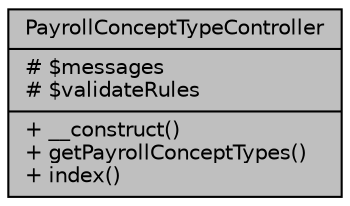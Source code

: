 digraph "PayrollConceptTypeController"
{
 // LATEX_PDF_SIZE
  bgcolor="transparent";
  edge [fontname="Helvetica",fontsize="10",labelfontname="Helvetica",labelfontsize="10"];
  node [fontname="Helvetica",fontsize="10",shape=record];
  Node1 [label="{PayrollConceptTypeController\n|# $messages\l# $validateRules\l|+ __construct()\l+ getPayrollConceptTypes()\l+ index()\l}",height=0.2,width=0.4,color="black", fillcolor="grey75", style="filled", fontcolor="black",tooltip="Controlador de tipo de concepto."];
}
